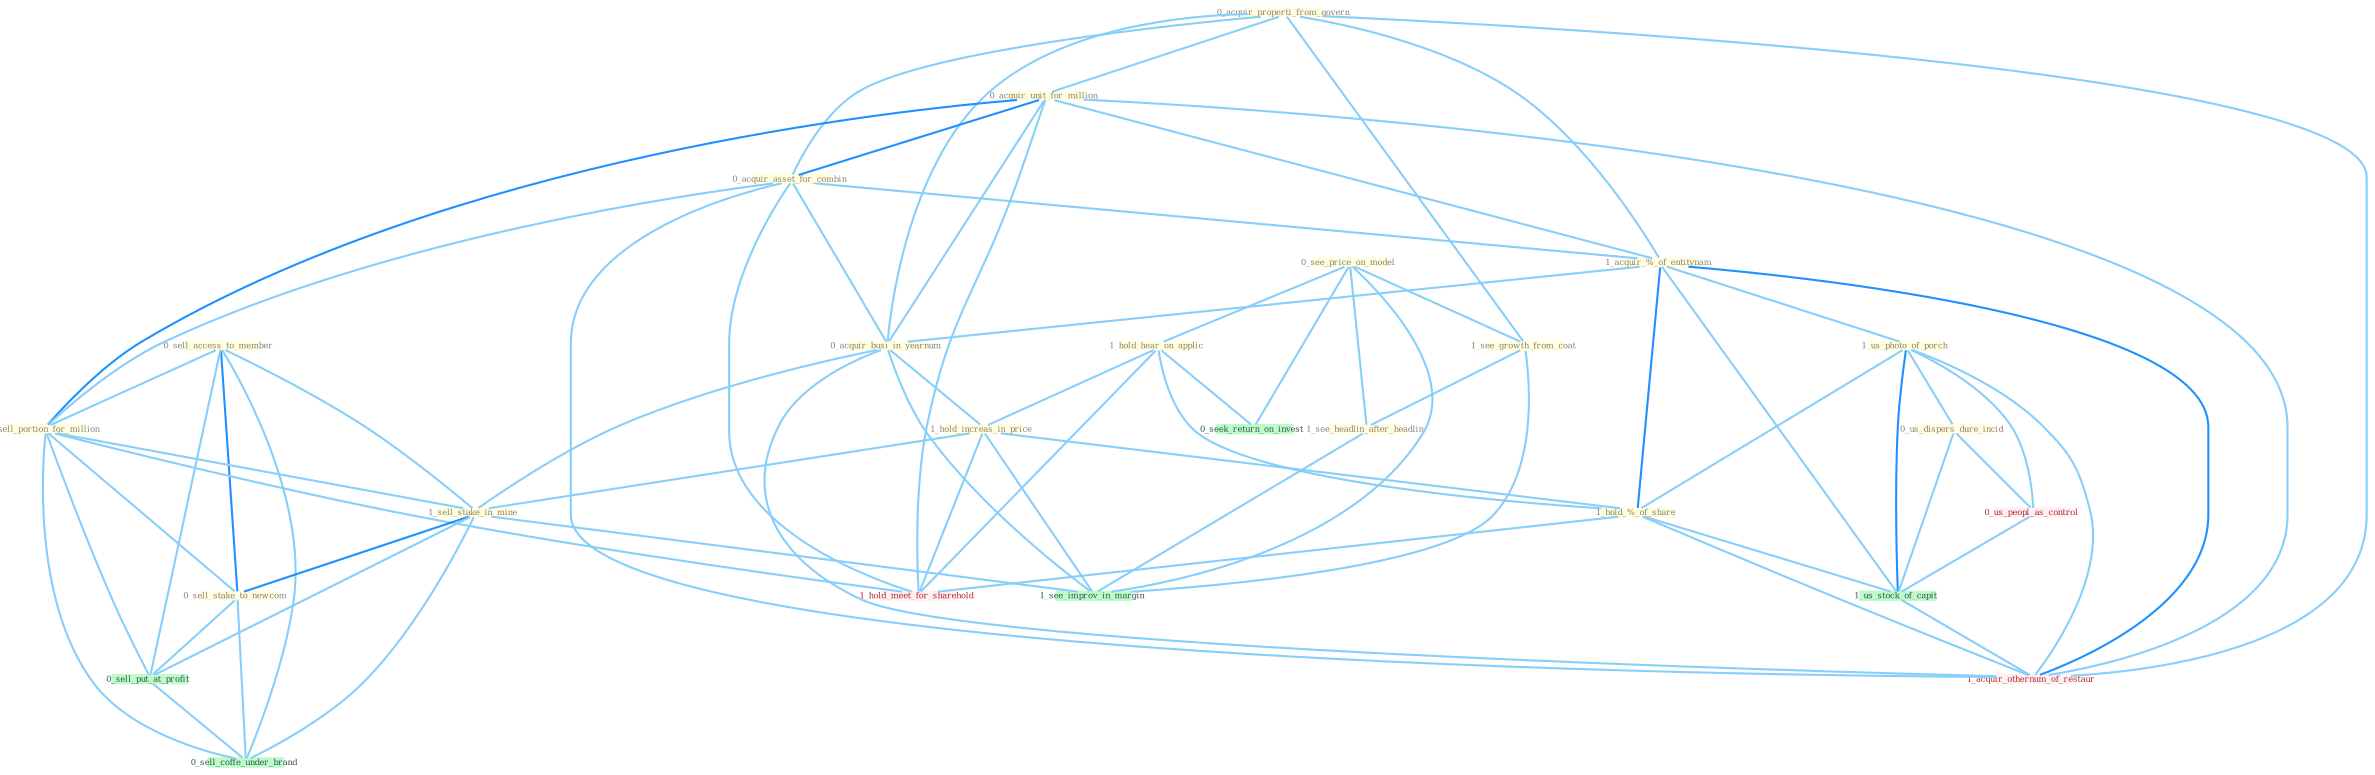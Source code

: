 Graph G{ 
    node
    [shape=polygon,style=filled,width=.5,height=.06,color="#BDFCC9",fixedsize=true,fontsize=4,
    fontcolor="#2f4f4f"];
    {node
    [color="#ffffe0", fontcolor="#8b7d6b"] "0_acquir_properti_from_govern " "0_acquir_unit_for_million " "0_see_price_on_model " "1_hold_hear_on_applic " "0_sell_access_to_member " "0_acquir_asset_for_combin " "0_sell_portion_for_million " "1_acquir_%_of_entitynam " "0_acquir_busi_in_yearnum " "1_us_photo_of_porch " "1_see_growth_from_coat " "1_hold_increas_in_price " "0_us_dispers_dure_incid " "1_sell_stake_in_mine " "1_hold_%_of_share " "0_sell_stake_to_newcom " "1_see_headlin_after_headlin "}
{node [color="#fff0f5", fontcolor="#b22222"] "0_us_peopl_as_control " "1_hold_meet_for_sharehold " "1_acquir_othernum_of_restaur "}
edge [color="#B0E2FF"];

	"0_acquir_properti_from_govern " -- "0_acquir_unit_for_million " [w="1", color="#87cefa" ];
	"0_acquir_properti_from_govern " -- "0_acquir_asset_for_combin " [w="1", color="#87cefa" ];
	"0_acquir_properti_from_govern " -- "1_acquir_%_of_entitynam " [w="1", color="#87cefa" ];
	"0_acquir_properti_from_govern " -- "0_acquir_busi_in_yearnum " [w="1", color="#87cefa" ];
	"0_acquir_properti_from_govern " -- "1_see_growth_from_coat " [w="1", color="#87cefa" ];
	"0_acquir_properti_from_govern " -- "1_acquir_othernum_of_restaur " [w="1", color="#87cefa" ];
	"0_acquir_unit_for_million " -- "0_acquir_asset_for_combin " [w="2", color="#1e90ff" , len=0.8];
	"0_acquir_unit_for_million " -- "0_sell_portion_for_million " [w="2", color="#1e90ff" , len=0.8];
	"0_acquir_unit_for_million " -- "1_acquir_%_of_entitynam " [w="1", color="#87cefa" ];
	"0_acquir_unit_for_million " -- "0_acquir_busi_in_yearnum " [w="1", color="#87cefa" ];
	"0_acquir_unit_for_million " -- "1_hold_meet_for_sharehold " [w="1", color="#87cefa" ];
	"0_acquir_unit_for_million " -- "1_acquir_othernum_of_restaur " [w="1", color="#87cefa" ];
	"0_see_price_on_model " -- "1_hold_hear_on_applic " [w="1", color="#87cefa" ];
	"0_see_price_on_model " -- "1_see_growth_from_coat " [w="1", color="#87cefa" ];
	"0_see_price_on_model " -- "1_see_headlin_after_headlin " [w="1", color="#87cefa" ];
	"0_see_price_on_model " -- "0_seek_return_on_invest " [w="1", color="#87cefa" ];
	"0_see_price_on_model " -- "1_see_improv_in_margin " [w="1", color="#87cefa" ];
	"1_hold_hear_on_applic " -- "1_hold_increas_in_price " [w="1", color="#87cefa" ];
	"1_hold_hear_on_applic " -- "1_hold_%_of_share " [w="1", color="#87cefa" ];
	"1_hold_hear_on_applic " -- "0_seek_return_on_invest " [w="1", color="#87cefa" ];
	"1_hold_hear_on_applic " -- "1_hold_meet_for_sharehold " [w="1", color="#87cefa" ];
	"0_sell_access_to_member " -- "0_sell_portion_for_million " [w="1", color="#87cefa" ];
	"0_sell_access_to_member " -- "1_sell_stake_in_mine " [w="1", color="#87cefa" ];
	"0_sell_access_to_member " -- "0_sell_stake_to_newcom " [w="2", color="#1e90ff" , len=0.8];
	"0_sell_access_to_member " -- "0_sell_put_at_profit " [w="1", color="#87cefa" ];
	"0_sell_access_to_member " -- "0_sell_coffe_under_brand " [w="1", color="#87cefa" ];
	"0_acquir_asset_for_combin " -- "0_sell_portion_for_million " [w="1", color="#87cefa" ];
	"0_acquir_asset_for_combin " -- "1_acquir_%_of_entitynam " [w="1", color="#87cefa" ];
	"0_acquir_asset_for_combin " -- "0_acquir_busi_in_yearnum " [w="1", color="#87cefa" ];
	"0_acquir_asset_for_combin " -- "1_hold_meet_for_sharehold " [w="1", color="#87cefa" ];
	"0_acquir_asset_for_combin " -- "1_acquir_othernum_of_restaur " [w="1", color="#87cefa" ];
	"0_sell_portion_for_million " -- "1_sell_stake_in_mine " [w="1", color="#87cefa" ];
	"0_sell_portion_for_million " -- "0_sell_stake_to_newcom " [w="1", color="#87cefa" ];
	"0_sell_portion_for_million " -- "0_sell_put_at_profit " [w="1", color="#87cefa" ];
	"0_sell_portion_for_million " -- "0_sell_coffe_under_brand " [w="1", color="#87cefa" ];
	"0_sell_portion_for_million " -- "1_hold_meet_for_sharehold " [w="1", color="#87cefa" ];
	"1_acquir_%_of_entitynam " -- "0_acquir_busi_in_yearnum " [w="1", color="#87cefa" ];
	"1_acquir_%_of_entitynam " -- "1_us_photo_of_porch " [w="1", color="#87cefa" ];
	"1_acquir_%_of_entitynam " -- "1_hold_%_of_share " [w="2", color="#1e90ff" , len=0.8];
	"1_acquir_%_of_entitynam " -- "1_us_stock_of_capit " [w="1", color="#87cefa" ];
	"1_acquir_%_of_entitynam " -- "1_acquir_othernum_of_restaur " [w="2", color="#1e90ff" , len=0.8];
	"0_acquir_busi_in_yearnum " -- "1_hold_increas_in_price " [w="1", color="#87cefa" ];
	"0_acquir_busi_in_yearnum " -- "1_sell_stake_in_mine " [w="1", color="#87cefa" ];
	"0_acquir_busi_in_yearnum " -- "1_see_improv_in_margin " [w="1", color="#87cefa" ];
	"0_acquir_busi_in_yearnum " -- "1_acquir_othernum_of_restaur " [w="1", color="#87cefa" ];
	"1_us_photo_of_porch " -- "0_us_dispers_dure_incid " [w="1", color="#87cefa" ];
	"1_us_photo_of_porch " -- "1_hold_%_of_share " [w="1", color="#87cefa" ];
	"1_us_photo_of_porch " -- "0_us_peopl_as_control " [w="1", color="#87cefa" ];
	"1_us_photo_of_porch " -- "1_us_stock_of_capit " [w="2", color="#1e90ff" , len=0.8];
	"1_us_photo_of_porch " -- "1_acquir_othernum_of_restaur " [w="1", color="#87cefa" ];
	"1_see_growth_from_coat " -- "1_see_headlin_after_headlin " [w="1", color="#87cefa" ];
	"1_see_growth_from_coat " -- "1_see_improv_in_margin " [w="1", color="#87cefa" ];
	"1_hold_increas_in_price " -- "1_sell_stake_in_mine " [w="1", color="#87cefa" ];
	"1_hold_increas_in_price " -- "1_hold_%_of_share " [w="1", color="#87cefa" ];
	"1_hold_increas_in_price " -- "1_see_improv_in_margin " [w="1", color="#87cefa" ];
	"1_hold_increas_in_price " -- "1_hold_meet_for_sharehold " [w="1", color="#87cefa" ];
	"0_us_dispers_dure_incid " -- "0_us_peopl_as_control " [w="1", color="#87cefa" ];
	"0_us_dispers_dure_incid " -- "1_us_stock_of_capit " [w="1", color="#87cefa" ];
	"1_sell_stake_in_mine " -- "0_sell_stake_to_newcom " [w="2", color="#1e90ff" , len=0.8];
	"1_sell_stake_in_mine " -- "0_sell_put_at_profit " [w="1", color="#87cefa" ];
	"1_sell_stake_in_mine " -- "1_see_improv_in_margin " [w="1", color="#87cefa" ];
	"1_sell_stake_in_mine " -- "0_sell_coffe_under_brand " [w="1", color="#87cefa" ];
	"1_hold_%_of_share " -- "1_us_stock_of_capit " [w="1", color="#87cefa" ];
	"1_hold_%_of_share " -- "1_hold_meet_for_sharehold " [w="1", color="#87cefa" ];
	"1_hold_%_of_share " -- "1_acquir_othernum_of_restaur " [w="1", color="#87cefa" ];
	"0_sell_stake_to_newcom " -- "0_sell_put_at_profit " [w="1", color="#87cefa" ];
	"0_sell_stake_to_newcom " -- "0_sell_coffe_under_brand " [w="1", color="#87cefa" ];
	"1_see_headlin_after_headlin " -- "1_see_improv_in_margin " [w="1", color="#87cefa" ];
	"0_us_peopl_as_control " -- "1_us_stock_of_capit " [w="1", color="#87cefa" ];
	"0_sell_put_at_profit " -- "0_sell_coffe_under_brand " [w="1", color="#87cefa" ];
	"1_us_stock_of_capit " -- "1_acquir_othernum_of_restaur " [w="1", color="#87cefa" ];
}